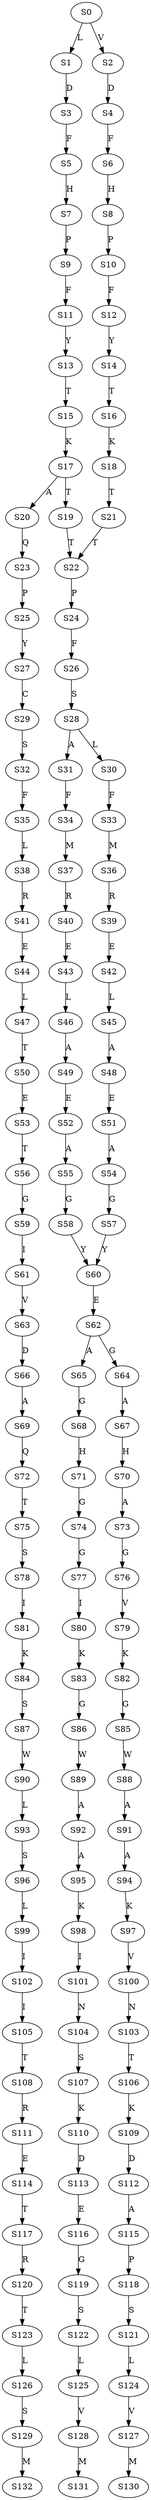 strict digraph  {
	S0 -> S1 [ label = L ];
	S0 -> S2 [ label = V ];
	S1 -> S3 [ label = D ];
	S2 -> S4 [ label = D ];
	S3 -> S5 [ label = F ];
	S4 -> S6 [ label = F ];
	S5 -> S7 [ label = H ];
	S6 -> S8 [ label = H ];
	S7 -> S9 [ label = P ];
	S8 -> S10 [ label = P ];
	S9 -> S11 [ label = F ];
	S10 -> S12 [ label = F ];
	S11 -> S13 [ label = Y ];
	S12 -> S14 [ label = Y ];
	S13 -> S15 [ label = T ];
	S14 -> S16 [ label = T ];
	S15 -> S17 [ label = K ];
	S16 -> S18 [ label = K ];
	S17 -> S19 [ label = T ];
	S17 -> S20 [ label = A ];
	S18 -> S21 [ label = T ];
	S19 -> S22 [ label = T ];
	S20 -> S23 [ label = Q ];
	S21 -> S22 [ label = T ];
	S22 -> S24 [ label = P ];
	S23 -> S25 [ label = P ];
	S24 -> S26 [ label = F ];
	S25 -> S27 [ label = Y ];
	S26 -> S28 [ label = S ];
	S27 -> S29 [ label = C ];
	S28 -> S30 [ label = L ];
	S28 -> S31 [ label = A ];
	S29 -> S32 [ label = S ];
	S30 -> S33 [ label = F ];
	S31 -> S34 [ label = F ];
	S32 -> S35 [ label = F ];
	S33 -> S36 [ label = M ];
	S34 -> S37 [ label = M ];
	S35 -> S38 [ label = L ];
	S36 -> S39 [ label = R ];
	S37 -> S40 [ label = R ];
	S38 -> S41 [ label = R ];
	S39 -> S42 [ label = E ];
	S40 -> S43 [ label = E ];
	S41 -> S44 [ label = E ];
	S42 -> S45 [ label = L ];
	S43 -> S46 [ label = L ];
	S44 -> S47 [ label = L ];
	S45 -> S48 [ label = A ];
	S46 -> S49 [ label = A ];
	S47 -> S50 [ label = T ];
	S48 -> S51 [ label = E ];
	S49 -> S52 [ label = E ];
	S50 -> S53 [ label = E ];
	S51 -> S54 [ label = A ];
	S52 -> S55 [ label = A ];
	S53 -> S56 [ label = T ];
	S54 -> S57 [ label = G ];
	S55 -> S58 [ label = G ];
	S56 -> S59 [ label = G ];
	S57 -> S60 [ label = Y ];
	S58 -> S60 [ label = Y ];
	S59 -> S61 [ label = I ];
	S60 -> S62 [ label = E ];
	S61 -> S63 [ label = V ];
	S62 -> S64 [ label = G ];
	S62 -> S65 [ label = A ];
	S63 -> S66 [ label = D ];
	S64 -> S67 [ label = A ];
	S65 -> S68 [ label = G ];
	S66 -> S69 [ label = A ];
	S67 -> S70 [ label = H ];
	S68 -> S71 [ label = H ];
	S69 -> S72 [ label = Q ];
	S70 -> S73 [ label = A ];
	S71 -> S74 [ label = G ];
	S72 -> S75 [ label = T ];
	S73 -> S76 [ label = G ];
	S74 -> S77 [ label = G ];
	S75 -> S78 [ label = S ];
	S76 -> S79 [ label = V ];
	S77 -> S80 [ label = I ];
	S78 -> S81 [ label = I ];
	S79 -> S82 [ label = K ];
	S80 -> S83 [ label = K ];
	S81 -> S84 [ label = K ];
	S82 -> S85 [ label = G ];
	S83 -> S86 [ label = G ];
	S84 -> S87 [ label = S ];
	S85 -> S88 [ label = W ];
	S86 -> S89 [ label = W ];
	S87 -> S90 [ label = W ];
	S88 -> S91 [ label = A ];
	S89 -> S92 [ label = A ];
	S90 -> S93 [ label = L ];
	S91 -> S94 [ label = A ];
	S92 -> S95 [ label = A ];
	S93 -> S96 [ label = S ];
	S94 -> S97 [ label = K ];
	S95 -> S98 [ label = K ];
	S96 -> S99 [ label = L ];
	S97 -> S100 [ label = V ];
	S98 -> S101 [ label = I ];
	S99 -> S102 [ label = I ];
	S100 -> S103 [ label = N ];
	S101 -> S104 [ label = N ];
	S102 -> S105 [ label = I ];
	S103 -> S106 [ label = T ];
	S104 -> S107 [ label = S ];
	S105 -> S108 [ label = T ];
	S106 -> S109 [ label = K ];
	S107 -> S110 [ label = K ];
	S108 -> S111 [ label = R ];
	S109 -> S112 [ label = D ];
	S110 -> S113 [ label = D ];
	S111 -> S114 [ label = E ];
	S112 -> S115 [ label = A ];
	S113 -> S116 [ label = E ];
	S114 -> S117 [ label = T ];
	S115 -> S118 [ label = P ];
	S116 -> S119 [ label = G ];
	S117 -> S120 [ label = R ];
	S118 -> S121 [ label = S ];
	S119 -> S122 [ label = S ];
	S120 -> S123 [ label = T ];
	S121 -> S124 [ label = L ];
	S122 -> S125 [ label = L ];
	S123 -> S126 [ label = L ];
	S124 -> S127 [ label = V ];
	S125 -> S128 [ label = V ];
	S126 -> S129 [ label = S ];
	S127 -> S130 [ label = M ];
	S128 -> S131 [ label = M ];
	S129 -> S132 [ label = M ];
}
